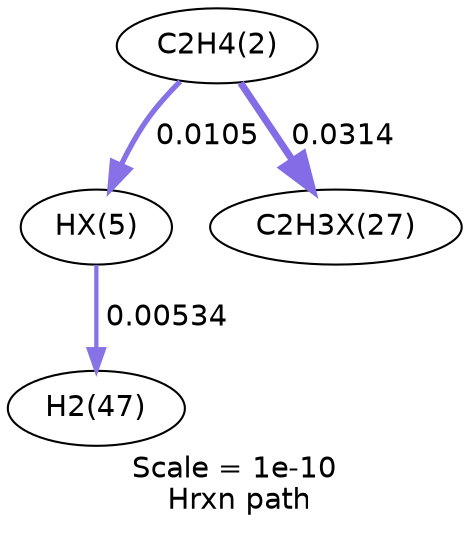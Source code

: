 digraph reaction_paths {
center=1;
s5 -> s32[fontname="Helvetica", style="setlinewidth(2.56)", arrowsize=1.28, color="0.7, 0.51, 0.9"
, label=" 0.0105"];
s5 -> s33[fontname="Helvetica", style="setlinewidth(3.39)", arrowsize=1.69, color="0.7, 0.531, 0.9"
, label=" 0.0314"];
s32 -> s11[fontname="Helvetica", style="setlinewidth(2.05)", arrowsize=1.02, color="0.7, 0.505, 0.9"
, label=" 0.00534"];
s5 [ fontname="Helvetica", label="C2H4(2)"];
s11 [ fontname="Helvetica", label="H2(47)"];
s32 [ fontname="Helvetica", label="HX(5)"];
s33 [ fontname="Helvetica", label="C2H3X(27)"];
 label = "Scale = 1e-10\l Hrxn path";
 fontname = "Helvetica";
}
